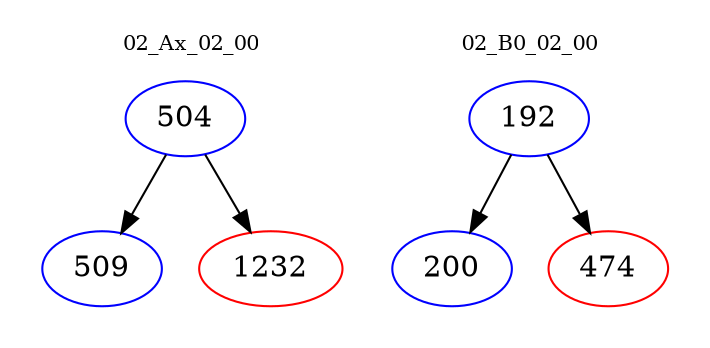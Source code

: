 digraph{
subgraph cluster_0 {
color = white
label = "02_Ax_02_00";
fontsize=10;
T0_504 [label="504", color="blue"]
T0_504 -> T0_509 [color="black"]
T0_509 [label="509", color="blue"]
T0_504 -> T0_1232 [color="black"]
T0_1232 [label="1232", color="red"]
}
subgraph cluster_1 {
color = white
label = "02_B0_02_00";
fontsize=10;
T1_192 [label="192", color="blue"]
T1_192 -> T1_200 [color="black"]
T1_200 [label="200", color="blue"]
T1_192 -> T1_474 [color="black"]
T1_474 [label="474", color="red"]
}
}
